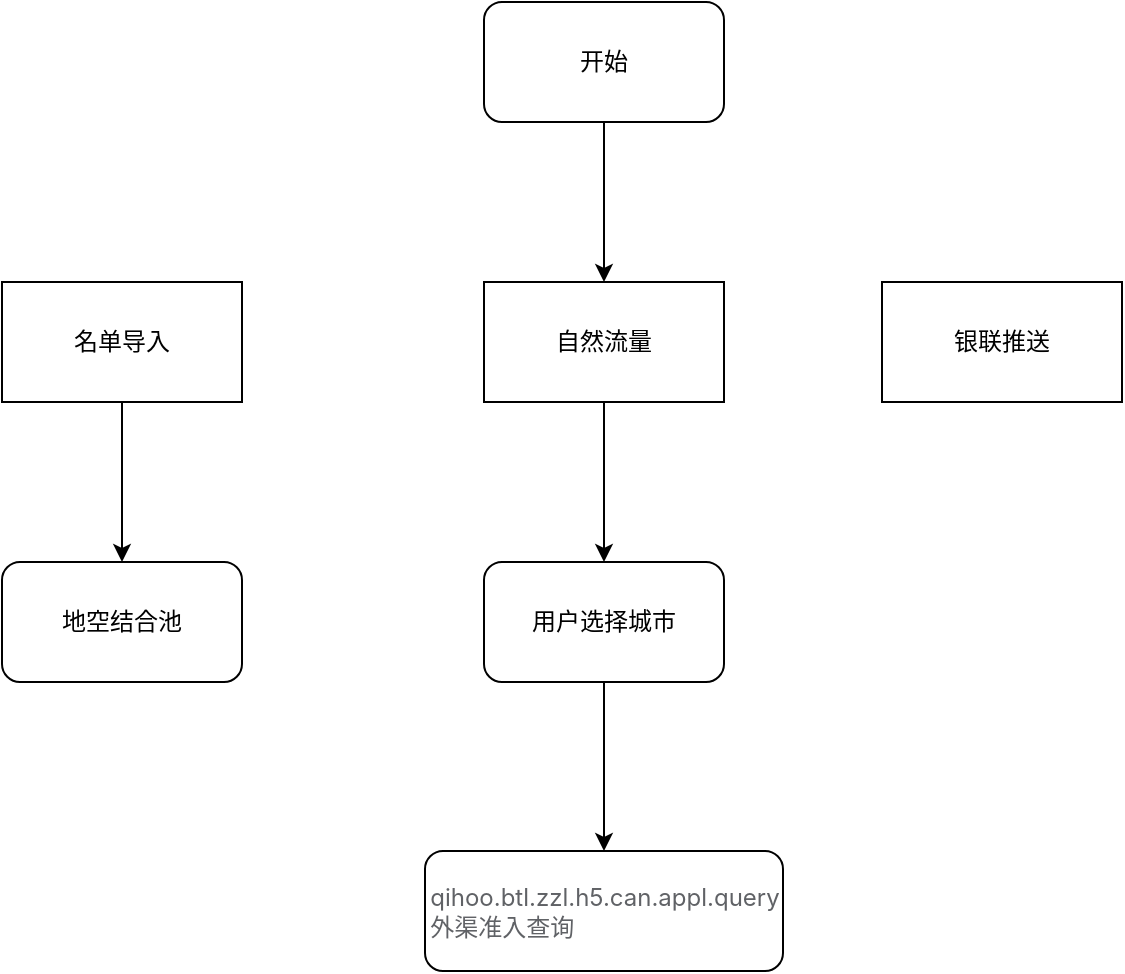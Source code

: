 <mxfile version="24.8.4">
  <diagram name="第 1 页" id="A0777vek0j0JSKXQK9_4">
    <mxGraphModel dx="806" dy="558" grid="1" gridSize="10" guides="1" tooltips="1" connect="1" arrows="1" fold="1" page="1" pageScale="1" pageWidth="827" pageHeight="1169" math="0" shadow="0">
      <root>
        <mxCell id="0" />
        <mxCell id="1" parent="0" />
        <mxCell id="5QuEPFjCGACMdQFPJvil-3" value="" style="edgeStyle=orthogonalEdgeStyle;rounded=0;orthogonalLoop=1;jettySize=auto;html=1;" edge="1" parent="1" source="5QuEPFjCGACMdQFPJvil-1">
          <mxGeometry relative="1" as="geometry">
            <mxPoint x="451" y="240" as="targetPoint" />
          </mxGeometry>
        </mxCell>
        <mxCell id="5QuEPFjCGACMdQFPJvil-1" value="开始" style="rounded=1;whiteSpace=wrap;html=1;" vertex="1" parent="1">
          <mxGeometry x="391" y="100" width="120" height="60" as="geometry" />
        </mxCell>
        <mxCell id="5QuEPFjCGACMdQFPJvil-18" value="" style="edgeStyle=orthogonalEdgeStyle;rounded=0;orthogonalLoop=1;jettySize=auto;html=1;" edge="1" parent="1" source="5QuEPFjCGACMdQFPJvil-4">
          <mxGeometry relative="1" as="geometry">
            <mxPoint x="451" y="380" as="targetPoint" />
          </mxGeometry>
        </mxCell>
        <mxCell id="5QuEPFjCGACMdQFPJvil-4" value="自然流量" style="rounded=0;whiteSpace=wrap;html=1;" vertex="1" parent="1">
          <mxGeometry x="391" y="240" width="120" height="60" as="geometry" />
        </mxCell>
        <mxCell id="5QuEPFjCGACMdQFPJvil-14" value="" style="edgeStyle=orthogonalEdgeStyle;rounded=0;orthogonalLoop=1;jettySize=auto;html=1;" edge="1" parent="1" source="5QuEPFjCGACMdQFPJvil-5">
          <mxGeometry relative="1" as="geometry">
            <mxPoint x="210" y="380" as="targetPoint" />
          </mxGeometry>
        </mxCell>
        <mxCell id="5QuEPFjCGACMdQFPJvil-5" value="名单导入" style="rounded=0;whiteSpace=wrap;html=1;" vertex="1" parent="1">
          <mxGeometry x="150" y="240" width="120" height="60" as="geometry" />
        </mxCell>
        <mxCell id="5QuEPFjCGACMdQFPJvil-6" value="银联推送" style="rounded=0;whiteSpace=wrap;html=1;" vertex="1" parent="1">
          <mxGeometry x="590" y="240" width="120" height="60" as="geometry" />
        </mxCell>
        <mxCell id="5QuEPFjCGACMdQFPJvil-15" value="地空结合池" style="rounded=1;whiteSpace=wrap;html=1;" vertex="1" parent="1">
          <mxGeometry x="150" y="380" width="120" height="60" as="geometry" />
        </mxCell>
        <mxCell id="5QuEPFjCGACMdQFPJvil-21" value="" style="edgeStyle=orthogonalEdgeStyle;rounded=0;orthogonalLoop=1;jettySize=auto;html=1;" edge="1" parent="1" source="5QuEPFjCGACMdQFPJvil-19" target="5QuEPFjCGACMdQFPJvil-20">
          <mxGeometry relative="1" as="geometry" />
        </mxCell>
        <mxCell id="5QuEPFjCGACMdQFPJvil-19" value="用户选择城市" style="rounded=1;whiteSpace=wrap;html=1;" vertex="1" parent="1">
          <mxGeometry x="391" y="380" width="120" height="60" as="geometry" />
        </mxCell>
        <mxCell id="5QuEPFjCGACMdQFPJvil-20" value="&lt;span style=&quot;color: rgb(96, 98, 102); font-family: -apple-system, BlinkMacSystemFont, &amp;quot;Segoe UI&amp;quot;, &amp;quot;PingFang SC&amp;quot;, &amp;quot;Hiragino Sans GB&amp;quot;, &amp;quot;Microsoft YaHei&amp;quot;, &amp;quot;Helvetica Neue&amp;quot;, Helvetica, Arial, sans-serif, &amp;quot;Apple Color Emoji&amp;quot;, &amp;quot;Segoe UI Emoji&amp;quot;, &amp;quot;Segoe UI Symbol&amp;quot;; text-align: left; white-space-collapse: preserve; background-color: rgb(255, 255, 255);&quot;&gt;qihoo.btl.zzl.h5.can.appl.query&lt;/span&gt;&lt;div style=&quot;text-align: left;&quot;&gt;&lt;font face=&quot;-apple-system, BlinkMacSystemFont, Segoe UI, PingFang SC, Hiragino Sans GB, Microsoft YaHei, Helvetica Neue, Helvetica, Arial, sans-serif, Apple Color Emoji, Segoe UI Emoji, Segoe UI Symbol&quot; color=&quot;#606266&quot;&gt;&lt;span style=&quot;white-space-collapse: preserve; background-color: rgb(255, 255, 255);&quot;&gt;外渠准入查询&lt;/span&gt;&lt;/font&gt;&lt;/div&gt;" style="whiteSpace=wrap;html=1;rounded=1;" vertex="1" parent="1">
          <mxGeometry x="361.5" y="524.5" width="179" height="60" as="geometry" />
        </mxCell>
      </root>
    </mxGraphModel>
  </diagram>
</mxfile>
